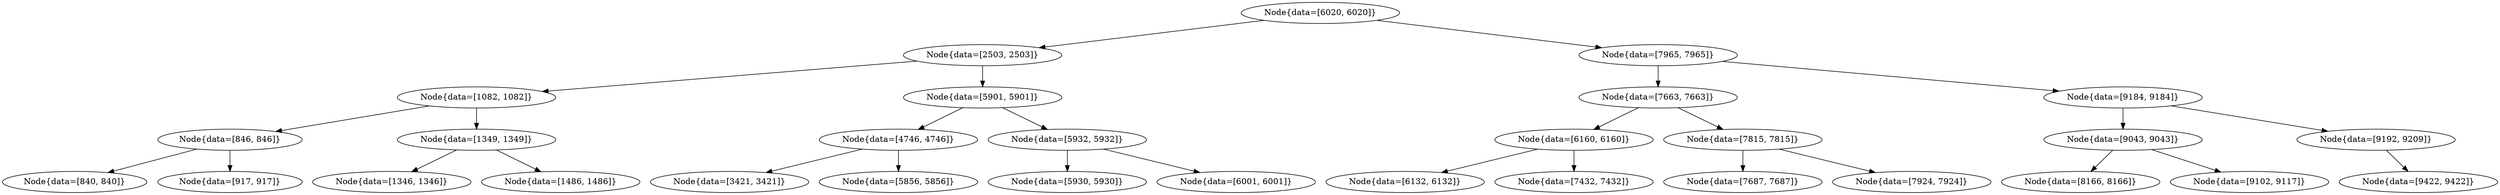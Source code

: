 digraph G{
1519998011 [label="Node{data=[6020, 6020]}"]
1519998011 -> 1309147872
1309147872 [label="Node{data=[2503, 2503]}"]
1309147872 -> 1243144433
1243144433 [label="Node{data=[1082, 1082]}"]
1243144433 -> 1753178789
1753178789 [label="Node{data=[846, 846]}"]
1753178789 -> 2019019549
2019019549 [label="Node{data=[840, 840]}"]
1753178789 -> 1984350709
1984350709 [label="Node{data=[917, 917]}"]
1243144433 -> 2069143716
2069143716 [label="Node{data=[1349, 1349]}"]
2069143716 -> 1747820321
1747820321 [label="Node{data=[1346, 1346]}"]
2069143716 -> 778350106
778350106 [label="Node{data=[1486, 1486]}"]
1309147872 -> 1856885570
1856885570 [label="Node{data=[5901, 5901]}"]
1856885570 -> 815927219
815927219 [label="Node{data=[4746, 4746]}"]
815927219 -> 888293905
888293905 [label="Node{data=[3421, 3421]}"]
815927219 -> 1064122091
1064122091 [label="Node{data=[5856, 5856]}"]
1856885570 -> 1062913415
1062913415 [label="Node{data=[5932, 5932]}"]
1062913415 -> 530942536
530942536 [label="Node{data=[5930, 5930]}"]
1062913415 -> 958523759
958523759 [label="Node{data=[6001, 6001]}"]
1519998011 -> 1873631950
1873631950 [label="Node{data=[7965, 7965]}"]
1873631950 -> 103996481
103996481 [label="Node{data=[7663, 7663]}"]
103996481 -> 905376005
905376005 [label="Node{data=[6160, 6160]}"]
905376005 -> 61480005
61480005 [label="Node{data=[6132, 6132]}"]
905376005 -> 114580948
114580948 [label="Node{data=[7432, 7432]}"]
103996481 -> 370428315
370428315 [label="Node{data=[7815, 7815]}"]
370428315 -> 342424709
342424709 [label="Node{data=[7687, 7687]}"]
370428315 -> 1207145081
1207145081 [label="Node{data=[7924, 7924]}"]
1873631950 -> 1676500398
1676500398 [label="Node{data=[9184, 9184]}"]
1676500398 -> 1468111065
1468111065 [label="Node{data=[9043, 9043]}"]
1468111065 -> 81709688
81709688 [label="Node{data=[8166, 8166]}"]
1468111065 -> 1600512192
1600512192 [label="Node{data=[9102, 9117]}"]
1676500398 -> 1449969327
1449969327 [label="Node{data=[9192, 9209]}"]
1449969327 -> 225500139
225500139 [label="Node{data=[9422, 9422]}"]
}